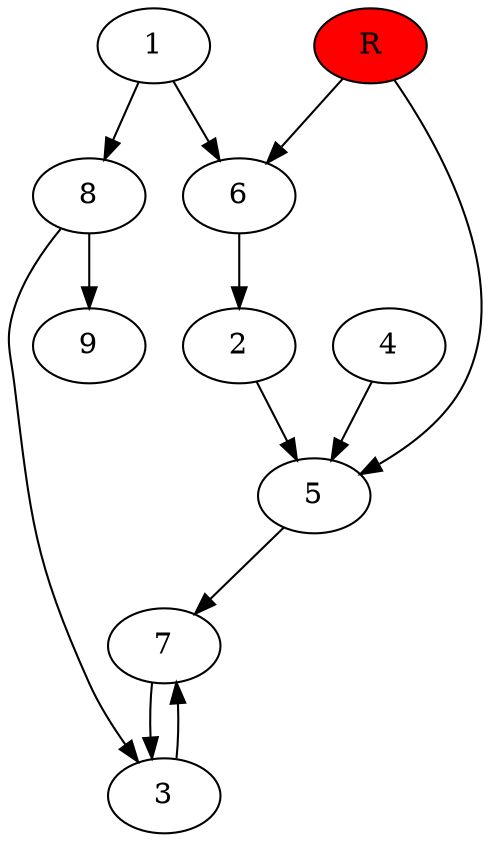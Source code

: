digraph prb55077 {
	1
	2
	3
	4
	5
	6
	7
	8
	R [fillcolor="#ff0000" style=filled]
	1 -> 6
	1 -> 8
	2 -> 5
	3 -> 7
	4 -> 5
	5 -> 7
	6 -> 2
	7 -> 3
	8 -> 3
	8 -> 9
	R -> 5
	R -> 6
}
